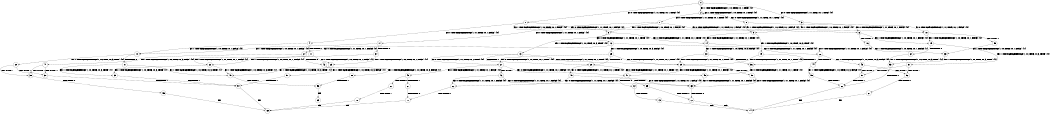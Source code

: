 digraph BCG {
size = "7, 10.5";
center = TRUE;
node [shape = circle];
0 [peripheries = 2];
0 -> 1 [label = "EX !0 !ATOMIC_EXCH_BRANCH (1, +1, TRUE, +0, 1, TRUE) !{0}"];
0 -> 2 [label = "EX !1 !ATOMIC_EXCH_BRANCH (1, +0, TRUE, +0, 1, TRUE) !{0}"];
0 -> 3 [label = "EX !0 !ATOMIC_EXCH_BRANCH (1, +1, TRUE, +0, 1, TRUE) !{0}"];
1 -> 4 [label = "EX !0 !ATOMIC_EXCH_BRANCH (1, +1, TRUE, +0, 1, FALSE) !{0}"];
1 -> 5 [label = "EX !1 !ATOMIC_EXCH_BRANCH (1, +0, TRUE, +0, 1, FALSE) !{0}"];
1 -> 6 [label = "EX !0 !ATOMIC_EXCH_BRANCH (1, +1, TRUE, +0, 1, FALSE) !{0}"];
2 -> 2 [label = "EX !1 !ATOMIC_EXCH_BRANCH (1, +0, TRUE, +0, 1, TRUE) !{0}"];
2 -> 7 [label = "EX !0 !ATOMIC_EXCH_BRANCH (1, +1, TRUE, +0, 1, TRUE) !{0}"];
2 -> 8 [label = "EX !0 !ATOMIC_EXCH_BRANCH (1, +1, TRUE, +0, 1, TRUE) !{0}"];
3 -> 9 [label = "EX !1 !ATOMIC_EXCH_BRANCH (1, +0, TRUE, +0, 1, FALSE) !{0}"];
3 -> 6 [label = "EX !0 !ATOMIC_EXCH_BRANCH (1, +1, TRUE, +0, 1, FALSE) !{0}"];
4 -> 10 [label = "EX !1 !ATOMIC_EXCH_BRANCH (1, +0, TRUE, +0, 1, FALSE) !{0}"];
4 -> 11 [label = "TERMINATE !0"];
5 -> 12 [label = "EX !0 !ATOMIC_EXCH_BRANCH (1, +1, TRUE, +0, 1, TRUE) !{0}"];
5 -> 13 [label = "EX !1 !ATOMIC_EXCH_BRANCH (1, +0, TRUE, +0, 3, TRUE) !{0}"];
5 -> 14 [label = "EX !0 !ATOMIC_EXCH_BRANCH (1, +1, TRUE, +0, 1, TRUE) !{0}"];
6 -> 15 [label = "EX !1 !ATOMIC_EXCH_BRANCH (1, +0, TRUE, +0, 1, FALSE) !{0}"];
6 -> 16 [label = "TERMINATE !0"];
7 -> 17 [label = "EX !0 !ATOMIC_EXCH_BRANCH (1, +1, TRUE, +0, 1, FALSE) !{0}"];
7 -> 5 [label = "EX !1 !ATOMIC_EXCH_BRANCH (1, +0, TRUE, +0, 1, FALSE) !{0}"];
7 -> 18 [label = "EX !0 !ATOMIC_EXCH_BRANCH (1, +1, TRUE, +0, 1, FALSE) !{0}"];
8 -> 9 [label = "EX !1 !ATOMIC_EXCH_BRANCH (1, +0, TRUE, +0, 1, FALSE) !{0}"];
8 -> 18 [label = "EX !0 !ATOMIC_EXCH_BRANCH (1, +1, TRUE, +0, 1, FALSE) !{0}"];
9 -> 19 [label = "EX !1 !ATOMIC_EXCH_BRANCH (1, +0, TRUE, +0, 3, TRUE) !{0}"];
9 -> 14 [label = "EX !0 !ATOMIC_EXCH_BRANCH (1, +1, TRUE, +0, 1, TRUE) !{0}"];
10 -> 20 [label = "EX !1 !ATOMIC_EXCH_BRANCH (1, +0, TRUE, +0, 3, TRUE) !{0}"];
10 -> 21 [label = "TERMINATE !0"];
11 -> 22 [label = "EX !1 !ATOMIC_EXCH_BRANCH (1, +0, TRUE, +0, 1, FALSE) !{1}"];
11 -> 23 [label = "EX !1 !ATOMIC_EXCH_BRANCH (1, +0, TRUE, +0, 1, FALSE) !{1}"];
12 -> 24 [label = "EX !0 !ATOMIC_EXCH_BRANCH (1, +1, TRUE, +0, 1, FALSE) !{0}"];
12 -> 25 [label = "EX !1 !ATOMIC_EXCH_BRANCH (1, +0, TRUE, +0, 3, FALSE) !{0}"];
12 -> 26 [label = "EX !0 !ATOMIC_EXCH_BRANCH (1, +1, TRUE, +0, 1, FALSE) !{0}"];
13 -> 27 [label = "EX !0 !ATOMIC_EXCH_BRANCH (1, +1, TRUE, +0, 1, TRUE) !{0}"];
13 -> 28 [label = "TERMINATE !1"];
13 -> 29 [label = "EX !0 !ATOMIC_EXCH_BRANCH (1, +1, TRUE, +0, 1, TRUE) !{0}"];
14 -> 30 [label = "EX !1 !ATOMIC_EXCH_BRANCH (1, +0, TRUE, +0, 3, FALSE) !{0}"];
14 -> 26 [label = "EX !0 !ATOMIC_EXCH_BRANCH (1, +1, TRUE, +0, 1, FALSE) !{0}"];
15 -> 31 [label = "EX !1 !ATOMIC_EXCH_BRANCH (1, +0, TRUE, +0, 3, TRUE) !{0}"];
15 -> 32 [label = "TERMINATE !0"];
16 -> 33 [label = "EX !1 !ATOMIC_EXCH_BRANCH (1, +0, TRUE, +0, 1, FALSE) !{1}"];
17 -> 10 [label = "EX !1 !ATOMIC_EXCH_BRANCH (1, +0, TRUE, +0, 1, FALSE) !{0}"];
17 -> 34 [label = "TERMINATE !0"];
18 -> 15 [label = "EX !1 !ATOMIC_EXCH_BRANCH (1, +0, TRUE, +0, 1, FALSE) !{0}"];
18 -> 35 [label = "TERMINATE !0"];
19 -> 36 [label = "TERMINATE !1"];
19 -> 29 [label = "EX !0 !ATOMIC_EXCH_BRANCH (1, +1, TRUE, +0, 1, TRUE) !{0}"];
20 -> 37 [label = "TERMINATE !0"];
20 -> 38 [label = "TERMINATE !1"];
21 -> 39 [label = "EX !1 !ATOMIC_EXCH_BRANCH (1, +0, TRUE, +0, 3, TRUE) !{1}"];
21 -> 40 [label = "EX !1 !ATOMIC_EXCH_BRANCH (1, +0, TRUE, +0, 3, TRUE) !{1}"];
22 -> 39 [label = "EX !1 !ATOMIC_EXCH_BRANCH (1, +0, TRUE, +0, 3, TRUE) !{1}"];
22 -> 40 [label = "EX !1 !ATOMIC_EXCH_BRANCH (1, +0, TRUE, +0, 3, TRUE) !{1}"];
23 -> 40 [label = "EX !1 !ATOMIC_EXCH_BRANCH (1, +0, TRUE, +0, 3, TRUE) !{1}"];
24 -> 41 [label = "EX !1 !ATOMIC_EXCH_BRANCH (1, +0, TRUE, +0, 3, FALSE) !{0}"];
24 -> 42 [label = "TERMINATE !0"];
25 -> 27 [label = "EX !0 !ATOMIC_EXCH_BRANCH (1, +1, TRUE, +0, 1, TRUE) !{0}"];
25 -> 28 [label = "TERMINATE !1"];
25 -> 29 [label = "EX !0 !ATOMIC_EXCH_BRANCH (1, +1, TRUE, +0, 1, TRUE) !{0}"];
26 -> 43 [label = "EX !1 !ATOMIC_EXCH_BRANCH (1, +0, TRUE, +0, 3, FALSE) !{0}"];
26 -> 44 [label = "TERMINATE !0"];
27 -> 45 [label = "EX !0 !ATOMIC_EXCH_BRANCH (1, +1, TRUE, +0, 1, FALSE) !{0}"];
27 -> 46 [label = "TERMINATE !1"];
27 -> 47 [label = "EX !0 !ATOMIC_EXCH_BRANCH (1, +1, TRUE, +0, 1, FALSE) !{0}"];
28 -> 48 [label = "EX !0 !ATOMIC_EXCH_BRANCH (1, +1, TRUE, +0, 1, TRUE) !{0}"];
28 -> 49 [label = "EX !0 !ATOMIC_EXCH_BRANCH (1, +1, TRUE, +0, 1, TRUE) !{0}"];
29 -> 50 [label = "TERMINATE !1"];
29 -> 47 [label = "EX !0 !ATOMIC_EXCH_BRANCH (1, +1, TRUE, +0, 1, FALSE) !{0}"];
30 -> 36 [label = "TERMINATE !1"];
30 -> 29 [label = "EX !0 !ATOMIC_EXCH_BRANCH (1, +1, TRUE, +0, 1, TRUE) !{0}"];
31 -> 51 [label = "TERMINATE !0"];
31 -> 52 [label = "TERMINATE !1"];
32 -> 53 [label = "EX !1 !ATOMIC_EXCH_BRANCH (1, +0, TRUE, +0, 3, TRUE) !{1}"];
33 -> 53 [label = "EX !1 !ATOMIC_EXCH_BRANCH (1, +0, TRUE, +0, 3, TRUE) !{1}"];
34 -> 22 [label = "EX !1 !ATOMIC_EXCH_BRANCH (1, +0, TRUE, +0, 1, FALSE) !{1}"];
34 -> 23 [label = "EX !1 !ATOMIC_EXCH_BRANCH (1, +0, TRUE, +0, 1, FALSE) !{1}"];
35 -> 33 [label = "EX !1 !ATOMIC_EXCH_BRANCH (1, +0, TRUE, +0, 1, FALSE) !{1}"];
36 -> 49 [label = "EX !0 !ATOMIC_EXCH_BRANCH (1, +1, TRUE, +0, 1, TRUE) !{0}"];
37 -> 54 [label = "TERMINATE !1"];
38 -> 55 [label = "TERMINATE !0"];
39 -> 54 [label = "TERMINATE !1"];
40 -> 56 [label = "TERMINATE !1"];
41 -> 37 [label = "TERMINATE !0"];
41 -> 38 [label = "TERMINATE !1"];
42 -> 57 [label = "EX !1 !ATOMIC_EXCH_BRANCH (1, +0, TRUE, +0, 3, FALSE) !{1}"];
42 -> 58 [label = "EX !1 !ATOMIC_EXCH_BRANCH (1, +0, TRUE, +0, 3, FALSE) !{1}"];
43 -> 51 [label = "TERMINATE !0"];
43 -> 52 [label = "TERMINATE !1"];
44 -> 59 [label = "EX !1 !ATOMIC_EXCH_BRANCH (1, +0, TRUE, +0, 3, FALSE) !{1}"];
45 -> 60 [label = "TERMINATE !0"];
45 -> 61 [label = "TERMINATE !1"];
46 -> 62 [label = "EX !0 !ATOMIC_EXCH_BRANCH (1, +1, TRUE, +0, 1, FALSE) !{0}"];
46 -> 63 [label = "EX !0 !ATOMIC_EXCH_BRANCH (1, +1, TRUE, +0, 1, FALSE) !{0}"];
47 -> 64 [label = "TERMINATE !0"];
47 -> 65 [label = "TERMINATE !1"];
48 -> 62 [label = "EX !0 !ATOMIC_EXCH_BRANCH (1, +1, TRUE, +0, 1, FALSE) !{0}"];
48 -> 63 [label = "EX !0 !ATOMIC_EXCH_BRANCH (1, +1, TRUE, +0, 1, FALSE) !{0}"];
49 -> 63 [label = "EX !0 !ATOMIC_EXCH_BRANCH (1, +1, TRUE, +0, 1, FALSE) !{0}"];
50 -> 63 [label = "EX !0 !ATOMIC_EXCH_BRANCH (1, +1, TRUE, +0, 1, FALSE) !{0}"];
51 -> 66 [label = "TERMINATE !1"];
52 -> 67 [label = "TERMINATE !0"];
53 -> 66 [label = "TERMINATE !1"];
54 -> 68 [label = "exit"];
55 -> 68 [label = "exit"];
56 -> 69 [label = "exit"];
57 -> 54 [label = "TERMINATE !1"];
58 -> 56 [label = "TERMINATE !1"];
59 -> 66 [label = "TERMINATE !1"];
60 -> 70 [label = "TERMINATE !1"];
61 -> 71 [label = "TERMINATE !0"];
62 -> 71 [label = "TERMINATE !0"];
63 -> 72 [label = "TERMINATE !0"];
64 -> 73 [label = "TERMINATE !1"];
65 -> 72 [label = "TERMINATE !0"];
66 -> 74 [label = "exit"];
67 -> 74 [label = "exit"];
70 -> 68 [label = "exit"];
71 -> 68 [label = "exit"];
72 -> 74 [label = "exit"];
73 -> 74 [label = "exit"];
}
